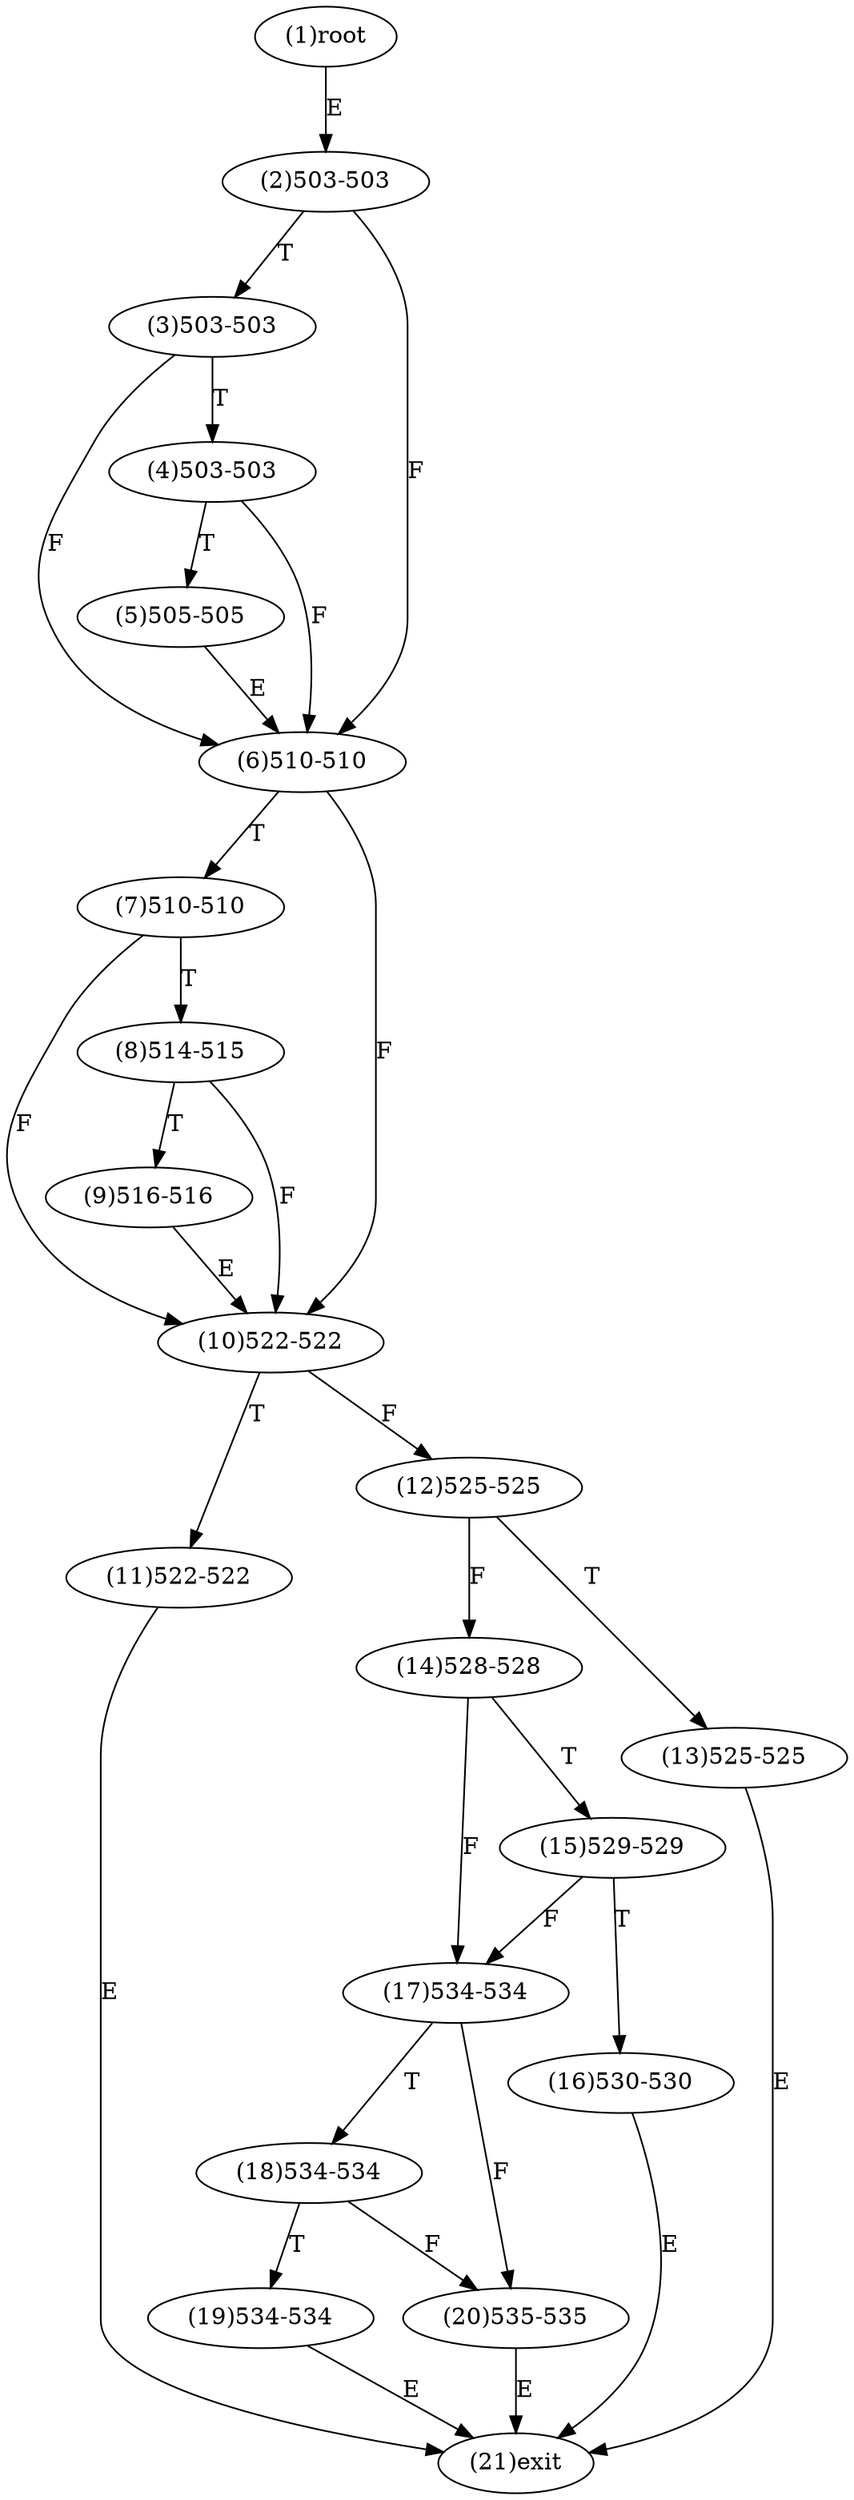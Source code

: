 digraph "" { 
1[ label="(1)root"];
2[ label="(2)503-503"];
3[ label="(3)503-503"];
4[ label="(4)503-503"];
5[ label="(5)505-505"];
6[ label="(6)510-510"];
7[ label="(7)510-510"];
8[ label="(8)514-515"];
9[ label="(9)516-516"];
10[ label="(10)522-522"];
11[ label="(11)522-522"];
12[ label="(12)525-525"];
13[ label="(13)525-525"];
14[ label="(14)528-528"];
15[ label="(15)529-529"];
17[ label="(17)534-534"];
16[ label="(16)530-530"];
19[ label="(19)534-534"];
18[ label="(18)534-534"];
21[ label="(21)exit"];
20[ label="(20)535-535"];
1->2[ label="E"];
2->6[ label="F"];
2->3[ label="T"];
3->6[ label="F"];
3->4[ label="T"];
4->6[ label="F"];
4->5[ label="T"];
5->6[ label="E"];
6->10[ label="F"];
6->7[ label="T"];
7->10[ label="F"];
7->8[ label="T"];
8->10[ label="F"];
8->9[ label="T"];
9->10[ label="E"];
10->12[ label="F"];
10->11[ label="T"];
11->21[ label="E"];
12->14[ label="F"];
12->13[ label="T"];
13->21[ label="E"];
14->17[ label="F"];
14->15[ label="T"];
15->17[ label="F"];
15->16[ label="T"];
16->21[ label="E"];
17->20[ label="F"];
17->18[ label="T"];
18->20[ label="F"];
18->19[ label="T"];
19->21[ label="E"];
20->21[ label="E"];
}